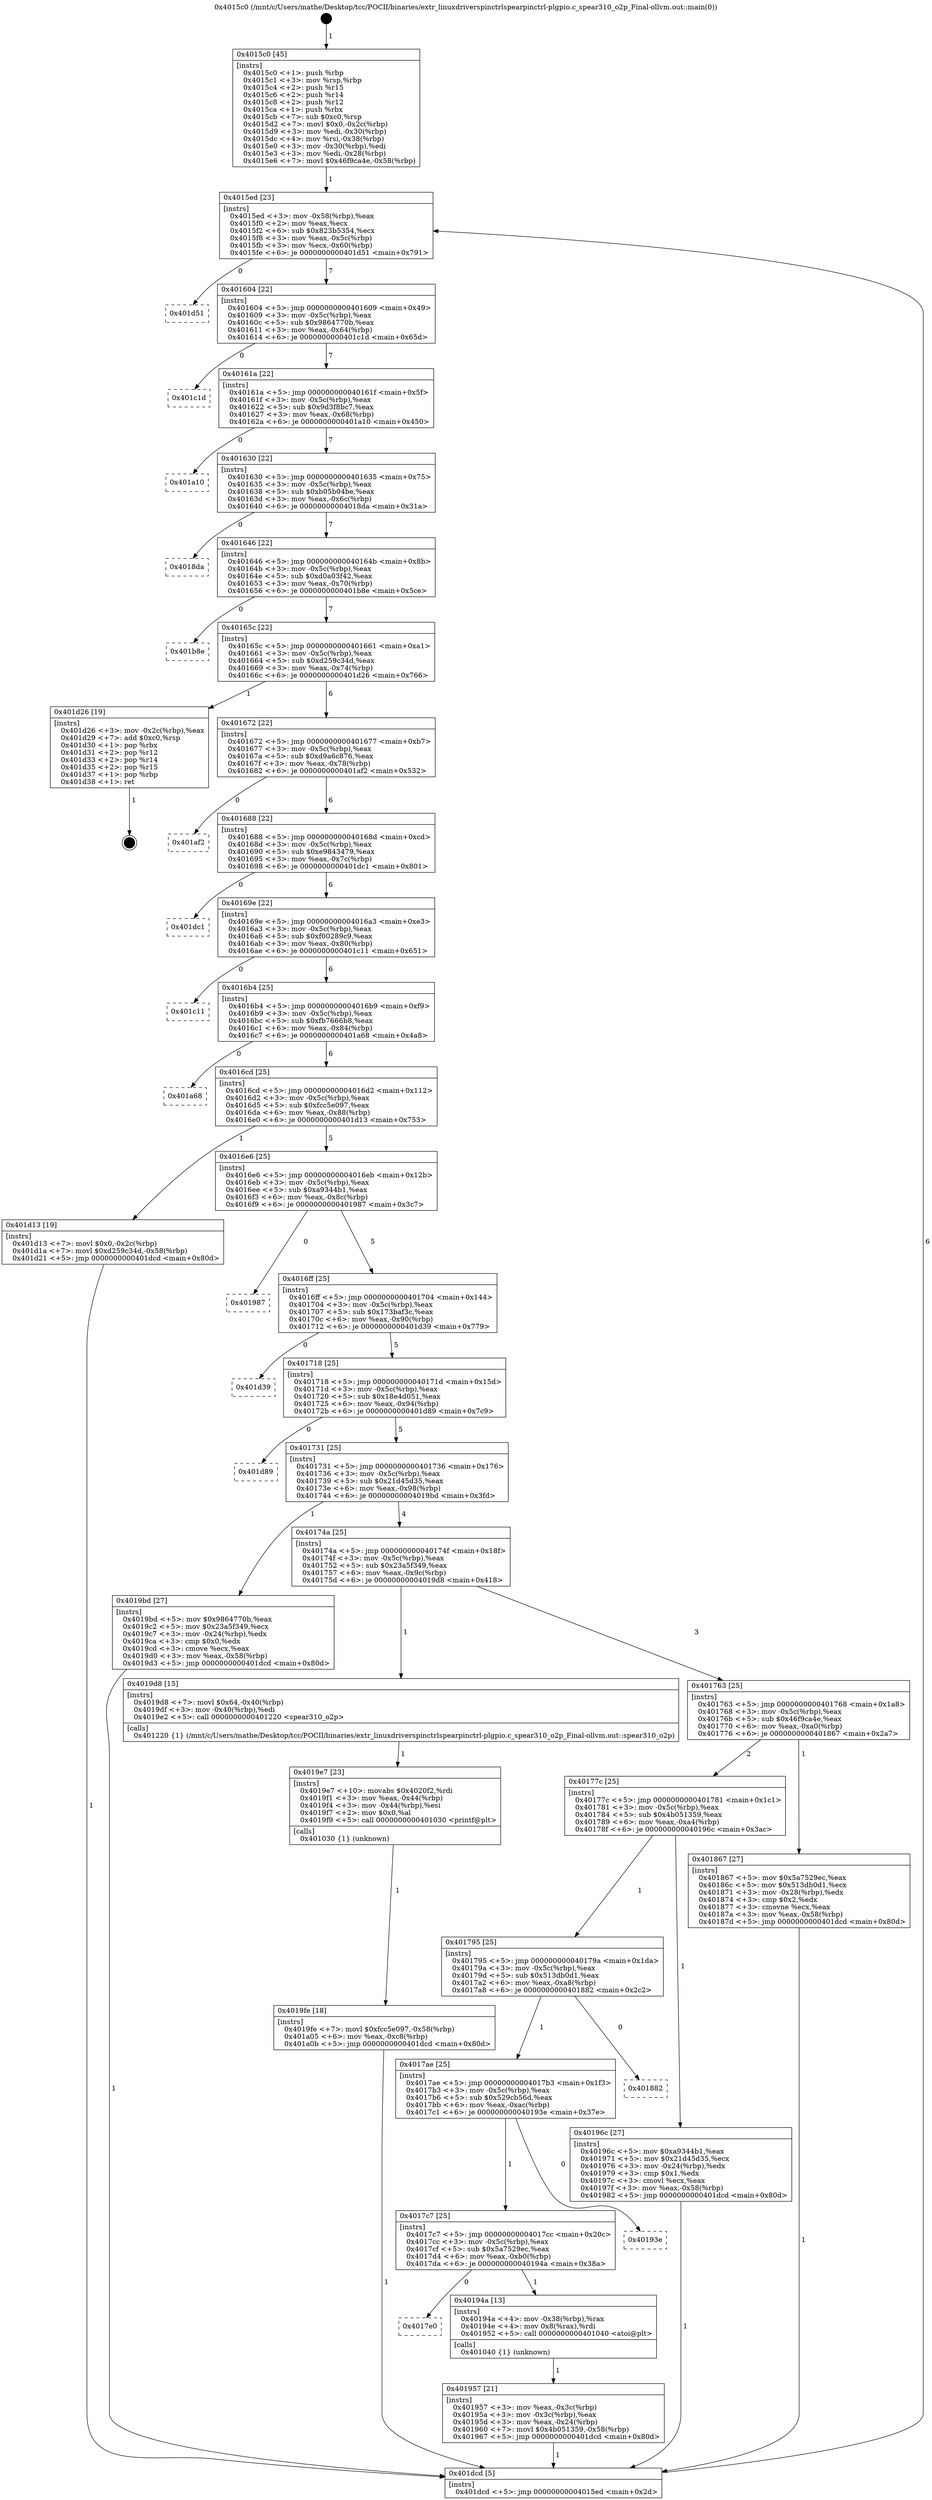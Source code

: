 digraph "0x4015c0" {
  label = "0x4015c0 (/mnt/c/Users/mathe/Desktop/tcc/POCII/binaries/extr_linuxdriverspinctrlspearpinctrl-plgpio.c_spear310_o2p_Final-ollvm.out::main(0))"
  labelloc = "t"
  node[shape=record]

  Entry [label="",width=0.3,height=0.3,shape=circle,fillcolor=black,style=filled]
  "0x4015ed" [label="{
     0x4015ed [23]\l
     | [instrs]\l
     &nbsp;&nbsp;0x4015ed \<+3\>: mov -0x58(%rbp),%eax\l
     &nbsp;&nbsp;0x4015f0 \<+2\>: mov %eax,%ecx\l
     &nbsp;&nbsp;0x4015f2 \<+6\>: sub $0x823b5354,%ecx\l
     &nbsp;&nbsp;0x4015f8 \<+3\>: mov %eax,-0x5c(%rbp)\l
     &nbsp;&nbsp;0x4015fb \<+3\>: mov %ecx,-0x60(%rbp)\l
     &nbsp;&nbsp;0x4015fe \<+6\>: je 0000000000401d51 \<main+0x791\>\l
  }"]
  "0x401d51" [label="{
     0x401d51\l
  }", style=dashed]
  "0x401604" [label="{
     0x401604 [22]\l
     | [instrs]\l
     &nbsp;&nbsp;0x401604 \<+5\>: jmp 0000000000401609 \<main+0x49\>\l
     &nbsp;&nbsp;0x401609 \<+3\>: mov -0x5c(%rbp),%eax\l
     &nbsp;&nbsp;0x40160c \<+5\>: sub $0x9864770b,%eax\l
     &nbsp;&nbsp;0x401611 \<+3\>: mov %eax,-0x64(%rbp)\l
     &nbsp;&nbsp;0x401614 \<+6\>: je 0000000000401c1d \<main+0x65d\>\l
  }"]
  Exit [label="",width=0.3,height=0.3,shape=circle,fillcolor=black,style=filled,peripheries=2]
  "0x401c1d" [label="{
     0x401c1d\l
  }", style=dashed]
  "0x40161a" [label="{
     0x40161a [22]\l
     | [instrs]\l
     &nbsp;&nbsp;0x40161a \<+5\>: jmp 000000000040161f \<main+0x5f\>\l
     &nbsp;&nbsp;0x40161f \<+3\>: mov -0x5c(%rbp),%eax\l
     &nbsp;&nbsp;0x401622 \<+5\>: sub $0x9d3f8bc7,%eax\l
     &nbsp;&nbsp;0x401627 \<+3\>: mov %eax,-0x68(%rbp)\l
     &nbsp;&nbsp;0x40162a \<+6\>: je 0000000000401a10 \<main+0x450\>\l
  }"]
  "0x4019fe" [label="{
     0x4019fe [18]\l
     | [instrs]\l
     &nbsp;&nbsp;0x4019fe \<+7\>: movl $0xfcc5e097,-0x58(%rbp)\l
     &nbsp;&nbsp;0x401a05 \<+6\>: mov %eax,-0xc8(%rbp)\l
     &nbsp;&nbsp;0x401a0b \<+5\>: jmp 0000000000401dcd \<main+0x80d\>\l
  }"]
  "0x401a10" [label="{
     0x401a10\l
  }", style=dashed]
  "0x401630" [label="{
     0x401630 [22]\l
     | [instrs]\l
     &nbsp;&nbsp;0x401630 \<+5\>: jmp 0000000000401635 \<main+0x75\>\l
     &nbsp;&nbsp;0x401635 \<+3\>: mov -0x5c(%rbp),%eax\l
     &nbsp;&nbsp;0x401638 \<+5\>: sub $0xb05b04be,%eax\l
     &nbsp;&nbsp;0x40163d \<+3\>: mov %eax,-0x6c(%rbp)\l
     &nbsp;&nbsp;0x401640 \<+6\>: je 00000000004018da \<main+0x31a\>\l
  }"]
  "0x4019e7" [label="{
     0x4019e7 [23]\l
     | [instrs]\l
     &nbsp;&nbsp;0x4019e7 \<+10\>: movabs $0x4020f2,%rdi\l
     &nbsp;&nbsp;0x4019f1 \<+3\>: mov %eax,-0x44(%rbp)\l
     &nbsp;&nbsp;0x4019f4 \<+3\>: mov -0x44(%rbp),%esi\l
     &nbsp;&nbsp;0x4019f7 \<+2\>: mov $0x0,%al\l
     &nbsp;&nbsp;0x4019f9 \<+5\>: call 0000000000401030 \<printf@plt\>\l
     | [calls]\l
     &nbsp;&nbsp;0x401030 \{1\} (unknown)\l
  }"]
  "0x4018da" [label="{
     0x4018da\l
  }", style=dashed]
  "0x401646" [label="{
     0x401646 [22]\l
     | [instrs]\l
     &nbsp;&nbsp;0x401646 \<+5\>: jmp 000000000040164b \<main+0x8b\>\l
     &nbsp;&nbsp;0x40164b \<+3\>: mov -0x5c(%rbp),%eax\l
     &nbsp;&nbsp;0x40164e \<+5\>: sub $0xd0a03f42,%eax\l
     &nbsp;&nbsp;0x401653 \<+3\>: mov %eax,-0x70(%rbp)\l
     &nbsp;&nbsp;0x401656 \<+6\>: je 0000000000401b8e \<main+0x5ce\>\l
  }"]
  "0x401957" [label="{
     0x401957 [21]\l
     | [instrs]\l
     &nbsp;&nbsp;0x401957 \<+3\>: mov %eax,-0x3c(%rbp)\l
     &nbsp;&nbsp;0x40195a \<+3\>: mov -0x3c(%rbp),%eax\l
     &nbsp;&nbsp;0x40195d \<+3\>: mov %eax,-0x24(%rbp)\l
     &nbsp;&nbsp;0x401960 \<+7\>: movl $0x4b051359,-0x58(%rbp)\l
     &nbsp;&nbsp;0x401967 \<+5\>: jmp 0000000000401dcd \<main+0x80d\>\l
  }"]
  "0x401b8e" [label="{
     0x401b8e\l
  }", style=dashed]
  "0x40165c" [label="{
     0x40165c [22]\l
     | [instrs]\l
     &nbsp;&nbsp;0x40165c \<+5\>: jmp 0000000000401661 \<main+0xa1\>\l
     &nbsp;&nbsp;0x401661 \<+3\>: mov -0x5c(%rbp),%eax\l
     &nbsp;&nbsp;0x401664 \<+5\>: sub $0xd259c34d,%eax\l
     &nbsp;&nbsp;0x401669 \<+3\>: mov %eax,-0x74(%rbp)\l
     &nbsp;&nbsp;0x40166c \<+6\>: je 0000000000401d26 \<main+0x766\>\l
  }"]
  "0x4017e0" [label="{
     0x4017e0\l
  }", style=dashed]
  "0x401d26" [label="{
     0x401d26 [19]\l
     | [instrs]\l
     &nbsp;&nbsp;0x401d26 \<+3\>: mov -0x2c(%rbp),%eax\l
     &nbsp;&nbsp;0x401d29 \<+7\>: add $0xc0,%rsp\l
     &nbsp;&nbsp;0x401d30 \<+1\>: pop %rbx\l
     &nbsp;&nbsp;0x401d31 \<+2\>: pop %r12\l
     &nbsp;&nbsp;0x401d33 \<+2\>: pop %r14\l
     &nbsp;&nbsp;0x401d35 \<+2\>: pop %r15\l
     &nbsp;&nbsp;0x401d37 \<+1\>: pop %rbp\l
     &nbsp;&nbsp;0x401d38 \<+1\>: ret\l
  }"]
  "0x401672" [label="{
     0x401672 [22]\l
     | [instrs]\l
     &nbsp;&nbsp;0x401672 \<+5\>: jmp 0000000000401677 \<main+0xb7\>\l
     &nbsp;&nbsp;0x401677 \<+3\>: mov -0x5c(%rbp),%eax\l
     &nbsp;&nbsp;0x40167a \<+5\>: sub $0xd9a6c876,%eax\l
     &nbsp;&nbsp;0x40167f \<+3\>: mov %eax,-0x78(%rbp)\l
     &nbsp;&nbsp;0x401682 \<+6\>: je 0000000000401af2 \<main+0x532\>\l
  }"]
  "0x40194a" [label="{
     0x40194a [13]\l
     | [instrs]\l
     &nbsp;&nbsp;0x40194a \<+4\>: mov -0x38(%rbp),%rax\l
     &nbsp;&nbsp;0x40194e \<+4\>: mov 0x8(%rax),%rdi\l
     &nbsp;&nbsp;0x401952 \<+5\>: call 0000000000401040 \<atoi@plt\>\l
     | [calls]\l
     &nbsp;&nbsp;0x401040 \{1\} (unknown)\l
  }"]
  "0x401af2" [label="{
     0x401af2\l
  }", style=dashed]
  "0x401688" [label="{
     0x401688 [22]\l
     | [instrs]\l
     &nbsp;&nbsp;0x401688 \<+5\>: jmp 000000000040168d \<main+0xcd\>\l
     &nbsp;&nbsp;0x40168d \<+3\>: mov -0x5c(%rbp),%eax\l
     &nbsp;&nbsp;0x401690 \<+5\>: sub $0xe9843479,%eax\l
     &nbsp;&nbsp;0x401695 \<+3\>: mov %eax,-0x7c(%rbp)\l
     &nbsp;&nbsp;0x401698 \<+6\>: je 0000000000401dc1 \<main+0x801\>\l
  }"]
  "0x4017c7" [label="{
     0x4017c7 [25]\l
     | [instrs]\l
     &nbsp;&nbsp;0x4017c7 \<+5\>: jmp 00000000004017cc \<main+0x20c\>\l
     &nbsp;&nbsp;0x4017cc \<+3\>: mov -0x5c(%rbp),%eax\l
     &nbsp;&nbsp;0x4017cf \<+5\>: sub $0x5a7529ec,%eax\l
     &nbsp;&nbsp;0x4017d4 \<+6\>: mov %eax,-0xb0(%rbp)\l
     &nbsp;&nbsp;0x4017da \<+6\>: je 000000000040194a \<main+0x38a\>\l
  }"]
  "0x401dc1" [label="{
     0x401dc1\l
  }", style=dashed]
  "0x40169e" [label="{
     0x40169e [22]\l
     | [instrs]\l
     &nbsp;&nbsp;0x40169e \<+5\>: jmp 00000000004016a3 \<main+0xe3\>\l
     &nbsp;&nbsp;0x4016a3 \<+3\>: mov -0x5c(%rbp),%eax\l
     &nbsp;&nbsp;0x4016a6 \<+5\>: sub $0xf00289c9,%eax\l
     &nbsp;&nbsp;0x4016ab \<+3\>: mov %eax,-0x80(%rbp)\l
     &nbsp;&nbsp;0x4016ae \<+6\>: je 0000000000401c11 \<main+0x651\>\l
  }"]
  "0x40193e" [label="{
     0x40193e\l
  }", style=dashed]
  "0x401c11" [label="{
     0x401c11\l
  }", style=dashed]
  "0x4016b4" [label="{
     0x4016b4 [25]\l
     | [instrs]\l
     &nbsp;&nbsp;0x4016b4 \<+5\>: jmp 00000000004016b9 \<main+0xf9\>\l
     &nbsp;&nbsp;0x4016b9 \<+3\>: mov -0x5c(%rbp),%eax\l
     &nbsp;&nbsp;0x4016bc \<+5\>: sub $0xfb7666b8,%eax\l
     &nbsp;&nbsp;0x4016c1 \<+6\>: mov %eax,-0x84(%rbp)\l
     &nbsp;&nbsp;0x4016c7 \<+6\>: je 0000000000401a68 \<main+0x4a8\>\l
  }"]
  "0x4017ae" [label="{
     0x4017ae [25]\l
     | [instrs]\l
     &nbsp;&nbsp;0x4017ae \<+5\>: jmp 00000000004017b3 \<main+0x1f3\>\l
     &nbsp;&nbsp;0x4017b3 \<+3\>: mov -0x5c(%rbp),%eax\l
     &nbsp;&nbsp;0x4017b6 \<+5\>: sub $0x529cb56d,%eax\l
     &nbsp;&nbsp;0x4017bb \<+6\>: mov %eax,-0xac(%rbp)\l
     &nbsp;&nbsp;0x4017c1 \<+6\>: je 000000000040193e \<main+0x37e\>\l
  }"]
  "0x401a68" [label="{
     0x401a68\l
  }", style=dashed]
  "0x4016cd" [label="{
     0x4016cd [25]\l
     | [instrs]\l
     &nbsp;&nbsp;0x4016cd \<+5\>: jmp 00000000004016d2 \<main+0x112\>\l
     &nbsp;&nbsp;0x4016d2 \<+3\>: mov -0x5c(%rbp),%eax\l
     &nbsp;&nbsp;0x4016d5 \<+5\>: sub $0xfcc5e097,%eax\l
     &nbsp;&nbsp;0x4016da \<+6\>: mov %eax,-0x88(%rbp)\l
     &nbsp;&nbsp;0x4016e0 \<+6\>: je 0000000000401d13 \<main+0x753\>\l
  }"]
  "0x401882" [label="{
     0x401882\l
  }", style=dashed]
  "0x401d13" [label="{
     0x401d13 [19]\l
     | [instrs]\l
     &nbsp;&nbsp;0x401d13 \<+7\>: movl $0x0,-0x2c(%rbp)\l
     &nbsp;&nbsp;0x401d1a \<+7\>: movl $0xd259c34d,-0x58(%rbp)\l
     &nbsp;&nbsp;0x401d21 \<+5\>: jmp 0000000000401dcd \<main+0x80d\>\l
  }"]
  "0x4016e6" [label="{
     0x4016e6 [25]\l
     | [instrs]\l
     &nbsp;&nbsp;0x4016e6 \<+5\>: jmp 00000000004016eb \<main+0x12b\>\l
     &nbsp;&nbsp;0x4016eb \<+3\>: mov -0x5c(%rbp),%eax\l
     &nbsp;&nbsp;0x4016ee \<+5\>: sub $0xa9344b1,%eax\l
     &nbsp;&nbsp;0x4016f3 \<+6\>: mov %eax,-0x8c(%rbp)\l
     &nbsp;&nbsp;0x4016f9 \<+6\>: je 0000000000401987 \<main+0x3c7\>\l
  }"]
  "0x401795" [label="{
     0x401795 [25]\l
     | [instrs]\l
     &nbsp;&nbsp;0x401795 \<+5\>: jmp 000000000040179a \<main+0x1da\>\l
     &nbsp;&nbsp;0x40179a \<+3\>: mov -0x5c(%rbp),%eax\l
     &nbsp;&nbsp;0x40179d \<+5\>: sub $0x513db0d1,%eax\l
     &nbsp;&nbsp;0x4017a2 \<+6\>: mov %eax,-0xa8(%rbp)\l
     &nbsp;&nbsp;0x4017a8 \<+6\>: je 0000000000401882 \<main+0x2c2\>\l
  }"]
  "0x401987" [label="{
     0x401987\l
  }", style=dashed]
  "0x4016ff" [label="{
     0x4016ff [25]\l
     | [instrs]\l
     &nbsp;&nbsp;0x4016ff \<+5\>: jmp 0000000000401704 \<main+0x144\>\l
     &nbsp;&nbsp;0x401704 \<+3\>: mov -0x5c(%rbp),%eax\l
     &nbsp;&nbsp;0x401707 \<+5\>: sub $0x173baf3c,%eax\l
     &nbsp;&nbsp;0x40170c \<+6\>: mov %eax,-0x90(%rbp)\l
     &nbsp;&nbsp;0x401712 \<+6\>: je 0000000000401d39 \<main+0x779\>\l
  }"]
  "0x40196c" [label="{
     0x40196c [27]\l
     | [instrs]\l
     &nbsp;&nbsp;0x40196c \<+5\>: mov $0xa9344b1,%eax\l
     &nbsp;&nbsp;0x401971 \<+5\>: mov $0x21d45d35,%ecx\l
     &nbsp;&nbsp;0x401976 \<+3\>: mov -0x24(%rbp),%edx\l
     &nbsp;&nbsp;0x401979 \<+3\>: cmp $0x1,%edx\l
     &nbsp;&nbsp;0x40197c \<+3\>: cmovl %ecx,%eax\l
     &nbsp;&nbsp;0x40197f \<+3\>: mov %eax,-0x58(%rbp)\l
     &nbsp;&nbsp;0x401982 \<+5\>: jmp 0000000000401dcd \<main+0x80d\>\l
  }"]
  "0x401d39" [label="{
     0x401d39\l
  }", style=dashed]
  "0x401718" [label="{
     0x401718 [25]\l
     | [instrs]\l
     &nbsp;&nbsp;0x401718 \<+5\>: jmp 000000000040171d \<main+0x15d\>\l
     &nbsp;&nbsp;0x40171d \<+3\>: mov -0x5c(%rbp),%eax\l
     &nbsp;&nbsp;0x401720 \<+5\>: sub $0x18e4d051,%eax\l
     &nbsp;&nbsp;0x401725 \<+6\>: mov %eax,-0x94(%rbp)\l
     &nbsp;&nbsp;0x40172b \<+6\>: je 0000000000401d89 \<main+0x7c9\>\l
  }"]
  "0x4015c0" [label="{
     0x4015c0 [45]\l
     | [instrs]\l
     &nbsp;&nbsp;0x4015c0 \<+1\>: push %rbp\l
     &nbsp;&nbsp;0x4015c1 \<+3\>: mov %rsp,%rbp\l
     &nbsp;&nbsp;0x4015c4 \<+2\>: push %r15\l
     &nbsp;&nbsp;0x4015c6 \<+2\>: push %r14\l
     &nbsp;&nbsp;0x4015c8 \<+2\>: push %r12\l
     &nbsp;&nbsp;0x4015ca \<+1\>: push %rbx\l
     &nbsp;&nbsp;0x4015cb \<+7\>: sub $0xc0,%rsp\l
     &nbsp;&nbsp;0x4015d2 \<+7\>: movl $0x0,-0x2c(%rbp)\l
     &nbsp;&nbsp;0x4015d9 \<+3\>: mov %edi,-0x30(%rbp)\l
     &nbsp;&nbsp;0x4015dc \<+4\>: mov %rsi,-0x38(%rbp)\l
     &nbsp;&nbsp;0x4015e0 \<+3\>: mov -0x30(%rbp),%edi\l
     &nbsp;&nbsp;0x4015e3 \<+3\>: mov %edi,-0x28(%rbp)\l
     &nbsp;&nbsp;0x4015e6 \<+7\>: movl $0x46f9ca4e,-0x58(%rbp)\l
  }"]
  "0x401d89" [label="{
     0x401d89\l
  }", style=dashed]
  "0x401731" [label="{
     0x401731 [25]\l
     | [instrs]\l
     &nbsp;&nbsp;0x401731 \<+5\>: jmp 0000000000401736 \<main+0x176\>\l
     &nbsp;&nbsp;0x401736 \<+3\>: mov -0x5c(%rbp),%eax\l
     &nbsp;&nbsp;0x401739 \<+5\>: sub $0x21d45d35,%eax\l
     &nbsp;&nbsp;0x40173e \<+6\>: mov %eax,-0x98(%rbp)\l
     &nbsp;&nbsp;0x401744 \<+6\>: je 00000000004019bd \<main+0x3fd\>\l
  }"]
  "0x401dcd" [label="{
     0x401dcd [5]\l
     | [instrs]\l
     &nbsp;&nbsp;0x401dcd \<+5\>: jmp 00000000004015ed \<main+0x2d\>\l
  }"]
  "0x4019bd" [label="{
     0x4019bd [27]\l
     | [instrs]\l
     &nbsp;&nbsp;0x4019bd \<+5\>: mov $0x9864770b,%eax\l
     &nbsp;&nbsp;0x4019c2 \<+5\>: mov $0x23a5f349,%ecx\l
     &nbsp;&nbsp;0x4019c7 \<+3\>: mov -0x24(%rbp),%edx\l
     &nbsp;&nbsp;0x4019ca \<+3\>: cmp $0x0,%edx\l
     &nbsp;&nbsp;0x4019cd \<+3\>: cmove %ecx,%eax\l
     &nbsp;&nbsp;0x4019d0 \<+3\>: mov %eax,-0x58(%rbp)\l
     &nbsp;&nbsp;0x4019d3 \<+5\>: jmp 0000000000401dcd \<main+0x80d\>\l
  }"]
  "0x40174a" [label="{
     0x40174a [25]\l
     | [instrs]\l
     &nbsp;&nbsp;0x40174a \<+5\>: jmp 000000000040174f \<main+0x18f\>\l
     &nbsp;&nbsp;0x40174f \<+3\>: mov -0x5c(%rbp),%eax\l
     &nbsp;&nbsp;0x401752 \<+5\>: sub $0x23a5f349,%eax\l
     &nbsp;&nbsp;0x401757 \<+6\>: mov %eax,-0x9c(%rbp)\l
     &nbsp;&nbsp;0x40175d \<+6\>: je 00000000004019d8 \<main+0x418\>\l
  }"]
  "0x40177c" [label="{
     0x40177c [25]\l
     | [instrs]\l
     &nbsp;&nbsp;0x40177c \<+5\>: jmp 0000000000401781 \<main+0x1c1\>\l
     &nbsp;&nbsp;0x401781 \<+3\>: mov -0x5c(%rbp),%eax\l
     &nbsp;&nbsp;0x401784 \<+5\>: sub $0x4b051359,%eax\l
     &nbsp;&nbsp;0x401789 \<+6\>: mov %eax,-0xa4(%rbp)\l
     &nbsp;&nbsp;0x40178f \<+6\>: je 000000000040196c \<main+0x3ac\>\l
  }"]
  "0x4019d8" [label="{
     0x4019d8 [15]\l
     | [instrs]\l
     &nbsp;&nbsp;0x4019d8 \<+7\>: movl $0x64,-0x40(%rbp)\l
     &nbsp;&nbsp;0x4019df \<+3\>: mov -0x40(%rbp),%edi\l
     &nbsp;&nbsp;0x4019e2 \<+5\>: call 0000000000401220 \<spear310_o2p\>\l
     | [calls]\l
     &nbsp;&nbsp;0x401220 \{1\} (/mnt/c/Users/mathe/Desktop/tcc/POCII/binaries/extr_linuxdriverspinctrlspearpinctrl-plgpio.c_spear310_o2p_Final-ollvm.out::spear310_o2p)\l
  }"]
  "0x401763" [label="{
     0x401763 [25]\l
     | [instrs]\l
     &nbsp;&nbsp;0x401763 \<+5\>: jmp 0000000000401768 \<main+0x1a8\>\l
     &nbsp;&nbsp;0x401768 \<+3\>: mov -0x5c(%rbp),%eax\l
     &nbsp;&nbsp;0x40176b \<+5\>: sub $0x46f9ca4e,%eax\l
     &nbsp;&nbsp;0x401770 \<+6\>: mov %eax,-0xa0(%rbp)\l
     &nbsp;&nbsp;0x401776 \<+6\>: je 0000000000401867 \<main+0x2a7\>\l
  }"]
  "0x401867" [label="{
     0x401867 [27]\l
     | [instrs]\l
     &nbsp;&nbsp;0x401867 \<+5\>: mov $0x5a7529ec,%eax\l
     &nbsp;&nbsp;0x40186c \<+5\>: mov $0x513db0d1,%ecx\l
     &nbsp;&nbsp;0x401871 \<+3\>: mov -0x28(%rbp),%edx\l
     &nbsp;&nbsp;0x401874 \<+3\>: cmp $0x2,%edx\l
     &nbsp;&nbsp;0x401877 \<+3\>: cmovne %ecx,%eax\l
     &nbsp;&nbsp;0x40187a \<+3\>: mov %eax,-0x58(%rbp)\l
     &nbsp;&nbsp;0x40187d \<+5\>: jmp 0000000000401dcd \<main+0x80d\>\l
  }"]
  Entry -> "0x4015c0" [label=" 1"]
  "0x4015ed" -> "0x401d51" [label=" 0"]
  "0x4015ed" -> "0x401604" [label=" 7"]
  "0x401d26" -> Exit [label=" 1"]
  "0x401604" -> "0x401c1d" [label=" 0"]
  "0x401604" -> "0x40161a" [label=" 7"]
  "0x401d13" -> "0x401dcd" [label=" 1"]
  "0x40161a" -> "0x401a10" [label=" 0"]
  "0x40161a" -> "0x401630" [label=" 7"]
  "0x4019fe" -> "0x401dcd" [label=" 1"]
  "0x401630" -> "0x4018da" [label=" 0"]
  "0x401630" -> "0x401646" [label=" 7"]
  "0x4019e7" -> "0x4019fe" [label=" 1"]
  "0x401646" -> "0x401b8e" [label=" 0"]
  "0x401646" -> "0x40165c" [label=" 7"]
  "0x4019d8" -> "0x4019e7" [label=" 1"]
  "0x40165c" -> "0x401d26" [label=" 1"]
  "0x40165c" -> "0x401672" [label=" 6"]
  "0x4019bd" -> "0x401dcd" [label=" 1"]
  "0x401672" -> "0x401af2" [label=" 0"]
  "0x401672" -> "0x401688" [label=" 6"]
  "0x40196c" -> "0x401dcd" [label=" 1"]
  "0x401688" -> "0x401dc1" [label=" 0"]
  "0x401688" -> "0x40169e" [label=" 6"]
  "0x40194a" -> "0x401957" [label=" 1"]
  "0x40169e" -> "0x401c11" [label=" 0"]
  "0x40169e" -> "0x4016b4" [label=" 6"]
  "0x4017c7" -> "0x4017e0" [label=" 0"]
  "0x4016b4" -> "0x401a68" [label=" 0"]
  "0x4016b4" -> "0x4016cd" [label=" 6"]
  "0x401957" -> "0x401dcd" [label=" 1"]
  "0x4016cd" -> "0x401d13" [label=" 1"]
  "0x4016cd" -> "0x4016e6" [label=" 5"]
  "0x4017ae" -> "0x4017c7" [label=" 1"]
  "0x4016e6" -> "0x401987" [label=" 0"]
  "0x4016e6" -> "0x4016ff" [label=" 5"]
  "0x4017c7" -> "0x40194a" [label=" 1"]
  "0x4016ff" -> "0x401d39" [label=" 0"]
  "0x4016ff" -> "0x401718" [label=" 5"]
  "0x401795" -> "0x4017ae" [label=" 1"]
  "0x401718" -> "0x401d89" [label=" 0"]
  "0x401718" -> "0x401731" [label=" 5"]
  "0x4017ae" -> "0x40193e" [label=" 0"]
  "0x401731" -> "0x4019bd" [label=" 1"]
  "0x401731" -> "0x40174a" [label=" 4"]
  "0x40177c" -> "0x401795" [label=" 1"]
  "0x40174a" -> "0x4019d8" [label=" 1"]
  "0x40174a" -> "0x401763" [label=" 3"]
  "0x40177c" -> "0x40196c" [label=" 1"]
  "0x401763" -> "0x401867" [label=" 1"]
  "0x401763" -> "0x40177c" [label=" 2"]
  "0x401867" -> "0x401dcd" [label=" 1"]
  "0x4015c0" -> "0x4015ed" [label=" 1"]
  "0x401dcd" -> "0x4015ed" [label=" 6"]
  "0x401795" -> "0x401882" [label=" 0"]
}
